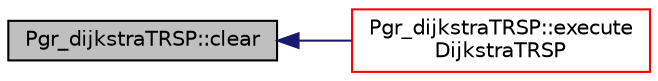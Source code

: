 digraph "Pgr_dijkstraTRSP::clear"
{
  edge [fontname="Helvetica",fontsize="10",labelfontname="Helvetica",labelfontsize="10"];
  node [fontname="Helvetica",fontsize="10",shape=record];
  rankdir="LR";
  Node1 [label="Pgr_dijkstraTRSP::clear",height=0.2,width=0.4,color="black", fillcolor="grey75", style="filled", fontcolor="black"];
  Node1 -> Node2 [dir="back",color="midnightblue",fontsize="10",style="solid",fontname="Helvetica"];
  Node2 [label="Pgr_dijkstraTRSP::execute\lDijkstraTRSP",height=0.2,width=0.4,color="red", fillcolor="white", style="filled",URL="$classPgr__dijkstraTRSP.html#a4057afd21ccbb095ca7748c8c1a8eed2"];
}
